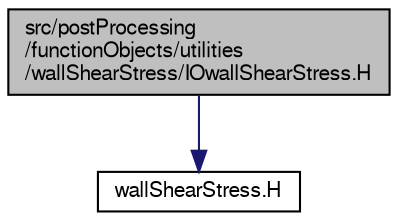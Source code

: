 digraph "src/postProcessing/functionObjects/utilities/wallShearStress/IOwallShearStress.H"
{
  bgcolor="transparent";
  edge [fontname="FreeSans",fontsize="10",labelfontname="FreeSans",labelfontsize="10"];
  node [fontname="FreeSans",fontsize="10",shape=record];
  Node1 [label="src/postProcessing\l/functionObjects/utilities\l/wallShearStress/IOwallShearStress.H",height=0.2,width=0.4,color="black", fillcolor="grey75", style="filled" fontcolor="black"];
  Node1 -> Node2 [color="midnightblue",fontsize="10",style="solid",fontname="FreeSans"];
  Node2 [label="wallShearStress.H",height=0.2,width=0.4,color="black",URL="$a08944.html"];
}
